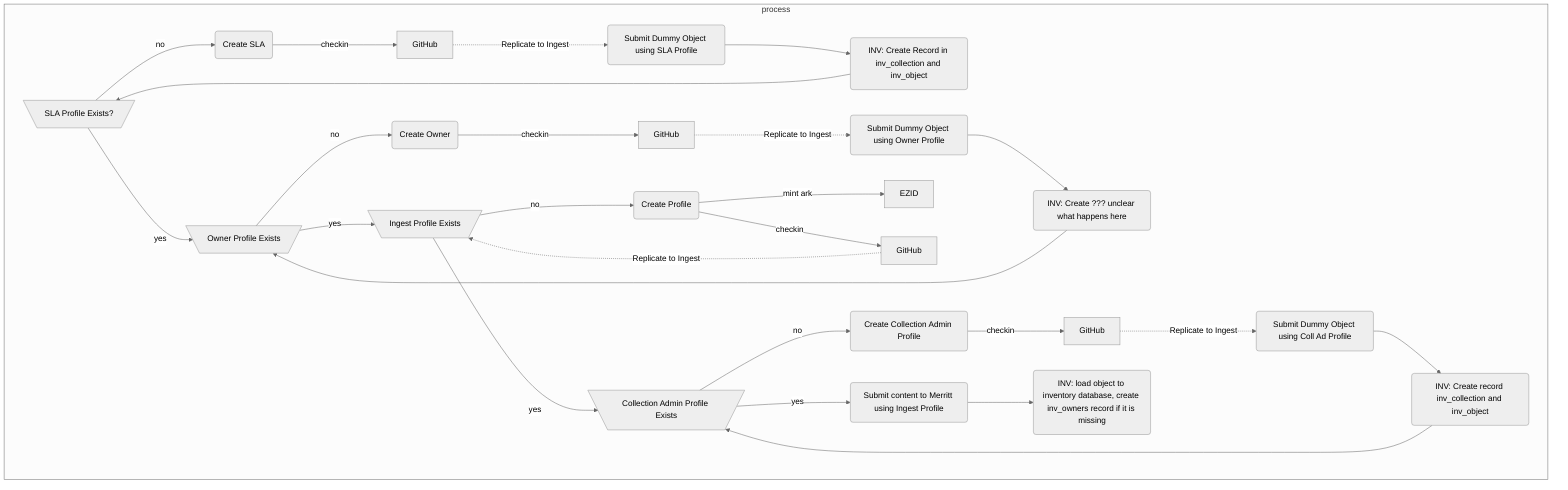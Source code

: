 %%{init: {'theme': 'neutral', 'securityLevel': 'loose'}}%%
graph TD
  subgraph process
    SLAEX[\SLA Profile Exists?/]
    SLAEX --> |no| CSLA
    CSLA(Create SLA)
    CSLA --> |checkin| GHSLA 
    GHSLA[GitHub] -.-> |Replicate to Ingest| SUBSLA
    SUBSLA(Submit Dummy Object using SLA Profile) --> DBSLA
    DBSLA(INV: Create Record in inv_collection and inv_object) --> SLAEX
    SLAEX --> |yes| OWNEX
    OWNEX[\Owner Profile Exists/]
    OWNEX --> |no| COWN
    COWN(Create Owner)
    COWN --> |checkin| GHOWN
    GHOWN[GitHub] -.-> |Replicate to Ingest| SUBOWN
    SUBOWN(Submit Dummy Object using Owner Profile) --> DBOWN
    DBOWN(INV: Create ??? unclear what happens here) --> OWNEX
    OWNEX --> |yes| PROFEX
    PROFEX[\Ingest Profile Exists/]
    PROFEX --> |no| CPROF
    CPROF(Create Profile)
    CPROF --> |mint ark| EZID
    CPROF --> |checkin| GHPROF
    GHPROF[GitHub] -.-> |Replicate to Ingest| PROFEX
    PROFEX --> |yes| COLLEX
    COLLEX[\Collection Admin Profile Exists/]
    COLLEX --> |no| CCOLL
    CCOLL(Create Collection Admin Profile)
    CCOLL --> |checkin| GHCOLL
    GHCOLL[GitHub] -.-> |Replicate to Ingest| SUBCOLL
    SUBCOLL(Submit Dummy Object using Coll Ad Profile) --> DBCOLL
    DBCOLL(INV: Create record inv_collection and inv_object) --> COLLEX
    COLLEX --> |yes| SUBITEM
    SUBITEM(Submit content to Merritt using Ingest Profile)
    SUBITEM --> DBITEM
    DBITEM(INV: load object to inventory database, create inv_owners record if it is missing)
  end